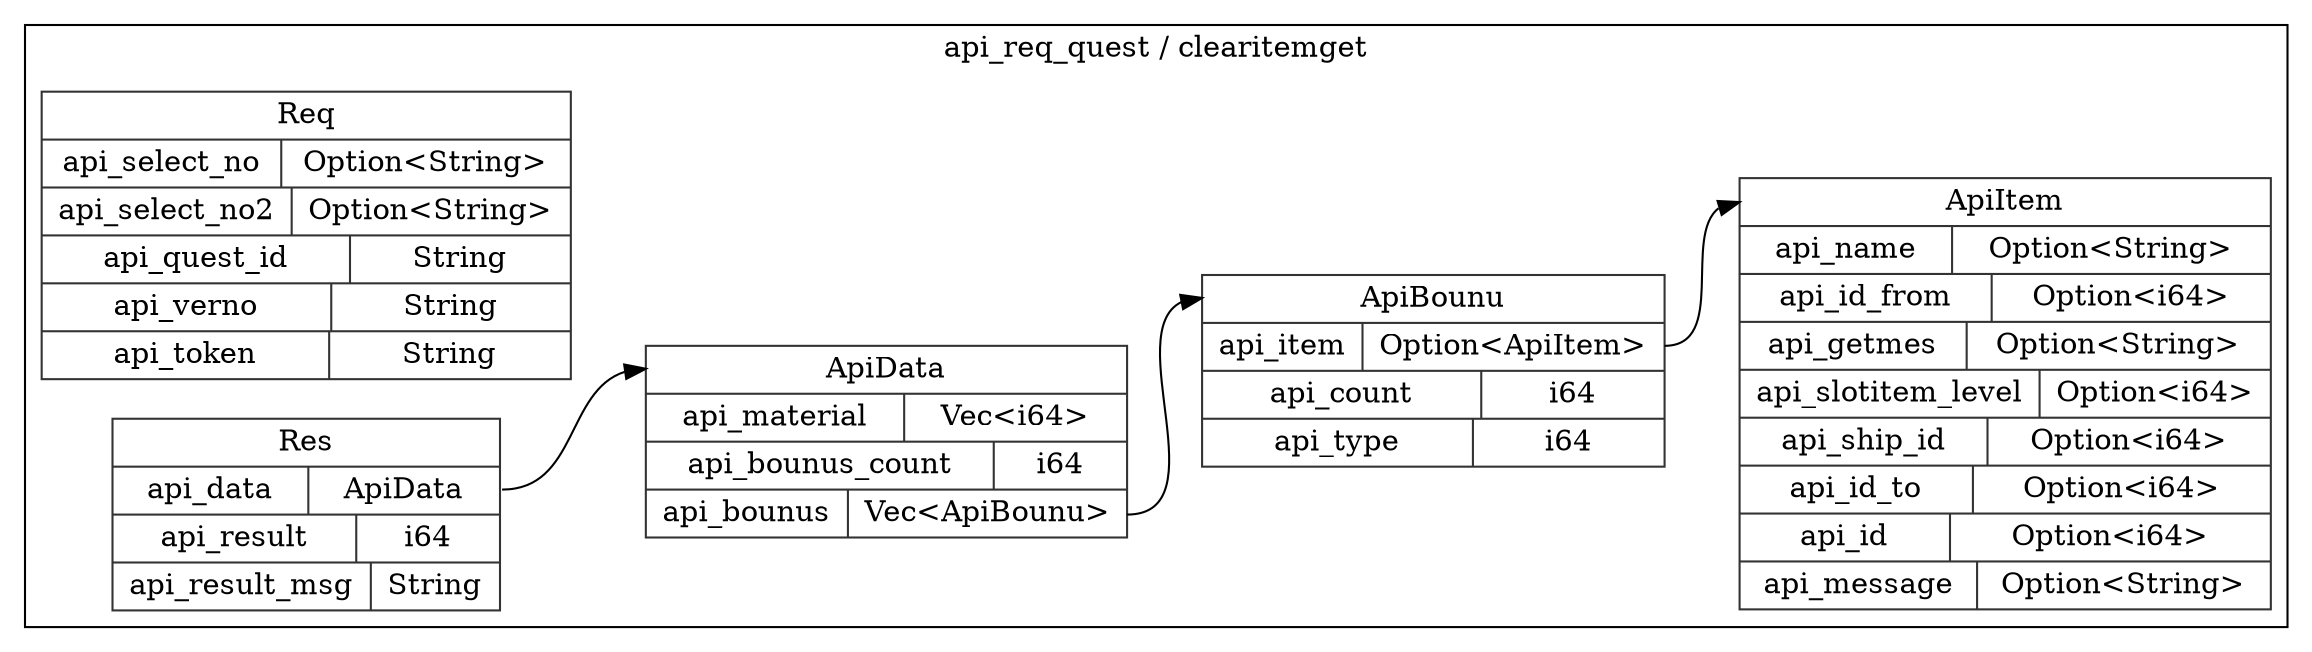 digraph {
  rankdir=LR;
  subgraph cluster_0 {
    label="api_req_quest / clearitemget";
    node [style="filled", color=white, style="solid", color=gray20];
    api_req_quest__clearitemget__Req [label="<Req> Req  | { api_select_no | <api_select_no> Option\<String\> } | { api_select_no2 | <api_select_no2> Option\<String\> } | { api_quest_id | <api_quest_id> String } | { api_verno | <api_verno> String } | { api_token | <api_token> String }", shape=record];
    api_req_quest__clearitemget__ApiBounu [label="<ApiBounu> ApiBounu  | { api_item | <api_item> Option\<ApiItem\> } | { api_count | <api_count> i64 } | { api_type | <api_type> i64 }", shape=record];
    api_req_quest__clearitemget__ApiItem;
    api_req_quest__clearitemget__ApiBounu:api_item:e -> api_req_quest__clearitemget__ApiItem:ApiItem:w;
    api_req_quest__clearitemget__ApiData [label="<ApiData> ApiData  | { api_material | <api_material> Vec\<i64\> } | { api_bounus_count | <api_bounus_count> i64 } | { api_bounus | <api_bounus> Vec\<ApiBounu\> }", shape=record];
    api_req_quest__clearitemget__ApiData:api_bounus:e -> api_req_quest__clearitemget__ApiBounu:ApiBounu:w;
    api_req_quest__clearitemget__ApiItem [label="<ApiItem> ApiItem  | { api_name | <api_name> Option\<String\> } | { api_id_from | <api_id_from> Option\<i64\> } | { api_getmes | <api_getmes> Option\<String\> } | { api_slotitem_level | <api_slotitem_level> Option\<i64\> } | { api_ship_id | <api_ship_id> Option\<i64\> } | { api_id_to | <api_id_to> Option\<i64\> } | { api_id | <api_id> Option\<i64\> } | { api_message | <api_message> Option\<String\> }", shape=record];
    api_req_quest__clearitemget__Res [label="<Res> Res  | { api_data | <api_data> ApiData } | { api_result | <api_result> i64 } | { api_result_msg | <api_result_msg> String }", shape=record];
    api_req_quest__clearitemget__Res:api_data:e -> api_req_quest__clearitemget__ApiData:ApiData:w;
  }
}
